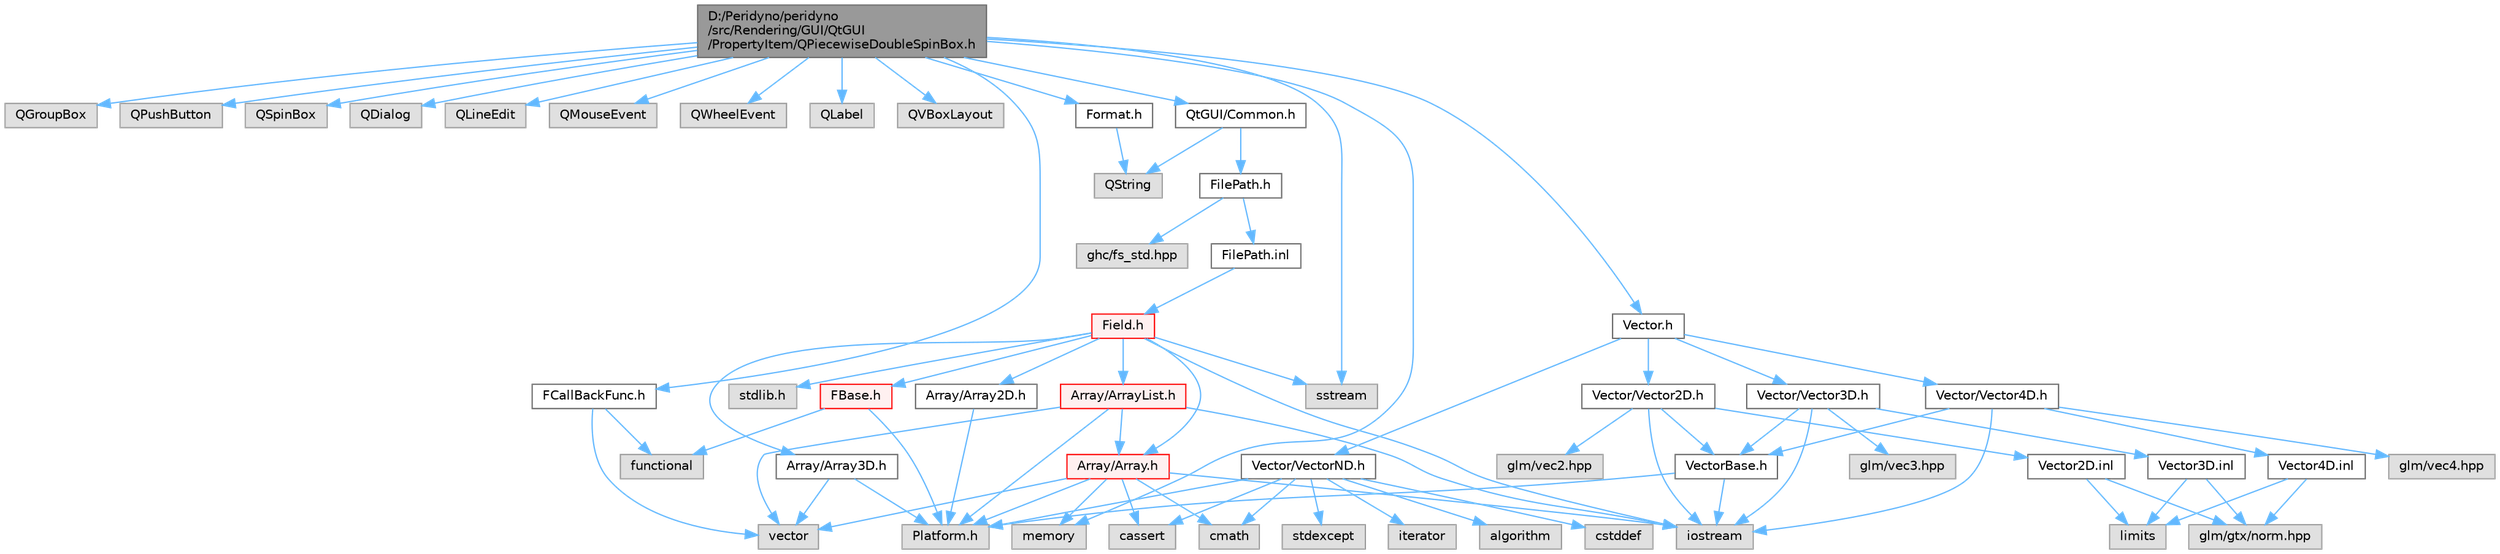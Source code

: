 digraph "D:/Peridyno/peridyno/src/Rendering/GUI/QtGUI/PropertyItem/QPiecewiseDoubleSpinBox.h"
{
 // LATEX_PDF_SIZE
  bgcolor="transparent";
  edge [fontname=Helvetica,fontsize=10,labelfontname=Helvetica,labelfontsize=10];
  node [fontname=Helvetica,fontsize=10,shape=box,height=0.2,width=0.4];
  Node1 [id="Node000001",label="D:/Peridyno/peridyno\l/src/Rendering/GUI/QtGUI\l/PropertyItem/QPiecewiseDoubleSpinBox.h",height=0.2,width=0.4,color="gray40", fillcolor="grey60", style="filled", fontcolor="black",tooltip=" "];
  Node1 -> Node2 [id="edge1_Node000001_Node000002",color="steelblue1",style="solid",tooltip=" "];
  Node2 [id="Node000002",label="QGroupBox",height=0.2,width=0.4,color="grey60", fillcolor="#E0E0E0", style="filled",tooltip=" "];
  Node1 -> Node3 [id="edge2_Node000001_Node000003",color="steelblue1",style="solid",tooltip=" "];
  Node3 [id="Node000003",label="QPushButton",height=0.2,width=0.4,color="grey60", fillcolor="#E0E0E0", style="filled",tooltip=" "];
  Node1 -> Node4 [id="edge3_Node000001_Node000004",color="steelblue1",style="solid",tooltip=" "];
  Node4 [id="Node000004",label="QSpinBox",height=0.2,width=0.4,color="grey60", fillcolor="#E0E0E0", style="filled",tooltip=" "];
  Node1 -> Node5 [id="edge4_Node000001_Node000005",color="steelblue1",style="solid",tooltip=" "];
  Node5 [id="Node000005",label="QDialog",height=0.2,width=0.4,color="grey60", fillcolor="#E0E0E0", style="filled",tooltip=" "];
  Node1 -> Node6 [id="edge5_Node000001_Node000006",color="steelblue1",style="solid",tooltip=" "];
  Node6 [id="Node000006",label="QLineEdit",height=0.2,width=0.4,color="grey60", fillcolor="#E0E0E0", style="filled",tooltip=" "];
  Node1 -> Node7 [id="edge6_Node000001_Node000007",color="steelblue1",style="solid",tooltip=" "];
  Node7 [id="Node000007",label="QMouseEvent",height=0.2,width=0.4,color="grey60", fillcolor="#E0E0E0", style="filled",tooltip=" "];
  Node1 -> Node8 [id="edge7_Node000001_Node000008",color="steelblue1",style="solid",tooltip=" "];
  Node8 [id="Node000008",label="QWheelEvent",height=0.2,width=0.4,color="grey60", fillcolor="#E0E0E0", style="filled",tooltip=" "];
  Node1 -> Node9 [id="edge8_Node000001_Node000009",color="steelblue1",style="solid",tooltip=" "];
  Node9 [id="Node000009",label="QLabel",height=0.2,width=0.4,color="grey60", fillcolor="#E0E0E0", style="filled",tooltip=" "];
  Node1 -> Node10 [id="edge9_Node000001_Node000010",color="steelblue1",style="solid",tooltip=" "];
  Node10 [id="Node000010",label="QVBoxLayout",height=0.2,width=0.4,color="grey60", fillcolor="#E0E0E0", style="filled",tooltip=" "];
  Node1 -> Node11 [id="edge10_Node000001_Node000011",color="steelblue1",style="solid",tooltip=" "];
  Node11 [id="Node000011",label="Format.h",height=0.2,width=0.4,color="grey40", fillcolor="white", style="filled",URL="$_format_8h.html",tooltip=" "];
  Node11 -> Node12 [id="edge11_Node000011_Node000012",color="steelblue1",style="solid",tooltip=" "];
  Node12 [id="Node000012",label="QString",height=0.2,width=0.4,color="grey60", fillcolor="#E0E0E0", style="filled",tooltip=" "];
  Node1 -> Node13 [id="edge12_Node000001_Node000013",color="steelblue1",style="solid",tooltip=" "];
  Node13 [id="Node000013",label="FCallBackFunc.h",height=0.2,width=0.4,color="grey40", fillcolor="white", style="filled",URL="$_f_callback_func_8h.html",tooltip=" "];
  Node13 -> Node14 [id="edge13_Node000013_Node000014",color="steelblue1",style="solid",tooltip=" "];
  Node14 [id="Node000014",label="vector",height=0.2,width=0.4,color="grey60", fillcolor="#E0E0E0", style="filled",tooltip=" "];
  Node13 -> Node15 [id="edge14_Node000013_Node000015",color="steelblue1",style="solid",tooltip=" "];
  Node15 [id="Node000015",label="functional",height=0.2,width=0.4,color="grey60", fillcolor="#E0E0E0", style="filled",tooltip=" "];
  Node1 -> Node16 [id="edge15_Node000001_Node000016",color="steelblue1",style="solid",tooltip=" "];
  Node16 [id="Node000016",label="QtGUI/Common.h",height=0.2,width=0.4,color="grey40", fillcolor="white", style="filled",URL="$_common_8h.html",tooltip=" "];
  Node16 -> Node12 [id="edge16_Node000016_Node000012",color="steelblue1",style="solid",tooltip=" "];
  Node16 -> Node17 [id="edge17_Node000016_Node000017",color="steelblue1",style="solid",tooltip=" "];
  Node17 [id="Node000017",label="FilePath.h",height=0.2,width=0.4,color="grey40", fillcolor="white", style="filled",URL="$_file_path_8h.html",tooltip=" "];
  Node17 -> Node18 [id="edge18_Node000017_Node000018",color="steelblue1",style="solid",tooltip=" "];
  Node18 [id="Node000018",label="ghc/fs_std.hpp",height=0.2,width=0.4,color="grey60", fillcolor="#E0E0E0", style="filled",tooltip=" "];
  Node17 -> Node19 [id="edge19_Node000017_Node000019",color="steelblue1",style="solid",tooltip=" "];
  Node19 [id="Node000019",label="FilePath.inl",height=0.2,width=0.4,color="grey40", fillcolor="white", style="filled",URL="$_file_path_8inl.html",tooltip=" "];
  Node19 -> Node20 [id="edge20_Node000019_Node000020",color="steelblue1",style="solid",tooltip=" "];
  Node20 [id="Node000020",label="Field.h",height=0.2,width=0.4,color="red", fillcolor="#FFF0F0", style="filled",URL="$_field_8h.html",tooltip=" "];
  Node20 -> Node21 [id="edge21_Node000020_Node000021",color="steelblue1",style="solid",tooltip=" "];
  Node21 [id="Node000021",label="iostream",height=0.2,width=0.4,color="grey60", fillcolor="#E0E0E0", style="filled",tooltip=" "];
  Node20 -> Node22 [id="edge22_Node000020_Node000022",color="steelblue1",style="solid",tooltip=" "];
  Node22 [id="Node000022",label="stdlib.h",height=0.2,width=0.4,color="grey60", fillcolor="#E0E0E0", style="filled",tooltip=" "];
  Node20 -> Node23 [id="edge23_Node000020_Node000023",color="steelblue1",style="solid",tooltip=" "];
  Node23 [id="Node000023",label="sstream",height=0.2,width=0.4,color="grey60", fillcolor="#E0E0E0", style="filled",tooltip=" "];
  Node20 -> Node24 [id="edge24_Node000020_Node000024",color="steelblue1",style="solid",tooltip=" "];
  Node24 [id="Node000024",label="FBase.h",height=0.2,width=0.4,color="red", fillcolor="#FFF0F0", style="filled",URL="$_f_base_8h.html",tooltip=" "];
  Node24 -> Node25 [id="edge25_Node000024_Node000025",color="steelblue1",style="solid",tooltip=" "];
  Node25 [id="Node000025",label="Platform.h",height=0.2,width=0.4,color="grey60", fillcolor="#E0E0E0", style="filled",tooltip=" "];
  Node24 -> Node15 [id="edge26_Node000024_Node000015",color="steelblue1",style="solid",tooltip=" "];
  Node20 -> Node30 [id="edge27_Node000020_Node000030",color="steelblue1",style="solid",tooltip=" "];
  Node30 [id="Node000030",label="Array/Array.h",height=0.2,width=0.4,color="red", fillcolor="#FFF0F0", style="filled",URL="$_array_8h.html",tooltip=" "];
  Node30 -> Node25 [id="edge28_Node000030_Node000025",color="steelblue1",style="solid",tooltip=" "];
  Node30 -> Node31 [id="edge29_Node000030_Node000031",color="steelblue1",style="solid",tooltip=" "];
  Node31 [id="Node000031",label="cassert",height=0.2,width=0.4,color="grey60", fillcolor="#E0E0E0", style="filled",tooltip=" "];
  Node30 -> Node14 [id="edge30_Node000030_Node000014",color="steelblue1",style="solid",tooltip=" "];
  Node30 -> Node21 [id="edge31_Node000030_Node000021",color="steelblue1",style="solid",tooltip=" "];
  Node30 -> Node33 [id="edge32_Node000030_Node000033",color="steelblue1",style="solid",tooltip=" "];
  Node33 [id="Node000033",label="memory",height=0.2,width=0.4,color="grey60", fillcolor="#E0E0E0", style="filled",tooltip=" "];
  Node30 -> Node34 [id="edge33_Node000030_Node000034",color="steelblue1",style="solid",tooltip=" "];
  Node34 [id="Node000034",label="cmath",height=0.2,width=0.4,color="grey60", fillcolor="#E0E0E0", style="filled",tooltip=" "];
  Node20 -> Node35 [id="edge34_Node000020_Node000035",color="steelblue1",style="solid",tooltip=" "];
  Node35 [id="Node000035",label="Array/Array2D.h",height=0.2,width=0.4,color="grey40", fillcolor="white", style="filled",URL="$_array2_d_8h.html",tooltip=" "];
  Node35 -> Node25 [id="edge35_Node000035_Node000025",color="steelblue1",style="solid",tooltip=" "];
  Node20 -> Node36 [id="edge36_Node000020_Node000036",color="steelblue1",style="solid",tooltip=" "];
  Node36 [id="Node000036",label="Array/Array3D.h",height=0.2,width=0.4,color="grey40", fillcolor="white", style="filled",URL="$_array3_d_8h.html",tooltip=" "];
  Node36 -> Node25 [id="edge37_Node000036_Node000025",color="steelblue1",style="solid",tooltip=" "];
  Node36 -> Node14 [id="edge38_Node000036_Node000014",color="steelblue1",style="solid",tooltip=" "];
  Node20 -> Node37 [id="edge39_Node000020_Node000037",color="steelblue1",style="solid",tooltip=" "];
  Node37 [id="Node000037",label="Array/ArrayList.h",height=0.2,width=0.4,color="red", fillcolor="#FFF0F0", style="filled",URL="$_array_list_8h.html",tooltip=" "];
  Node37 -> Node14 [id="edge40_Node000037_Node000014",color="steelblue1",style="solid",tooltip=" "];
  Node37 -> Node21 [id="edge41_Node000037_Node000021",color="steelblue1",style="solid",tooltip=" "];
  Node37 -> Node25 [id="edge42_Node000037_Node000025",color="steelblue1",style="solid",tooltip=" "];
  Node37 -> Node30 [id="edge43_Node000037_Node000030",color="steelblue1",style="solid",tooltip=" "];
  Node1 -> Node42 [id="edge44_Node000001_Node000042",color="steelblue1",style="solid",tooltip=" "];
  Node42 [id="Node000042",label="Vector.h",height=0.2,width=0.4,color="grey40", fillcolor="white", style="filled",URL="$_vector_8h.html",tooltip=" "];
  Node42 -> Node43 [id="edge45_Node000042_Node000043",color="steelblue1",style="solid",tooltip=" "];
  Node43 [id="Node000043",label="Vector/Vector2D.h",height=0.2,width=0.4,color="grey40", fillcolor="white", style="filled",URL="$_vector2_d_8h.html",tooltip=" "];
  Node43 -> Node44 [id="edge46_Node000043_Node000044",color="steelblue1",style="solid",tooltip=" "];
  Node44 [id="Node000044",label="glm/vec2.hpp",height=0.2,width=0.4,color="grey60", fillcolor="#E0E0E0", style="filled",tooltip=" "];
  Node43 -> Node21 [id="edge47_Node000043_Node000021",color="steelblue1",style="solid",tooltip=" "];
  Node43 -> Node45 [id="edge48_Node000043_Node000045",color="steelblue1",style="solid",tooltip=" "];
  Node45 [id="Node000045",label="VectorBase.h",height=0.2,width=0.4,color="grey40", fillcolor="white", style="filled",URL="$_vector_base_8h.html",tooltip=" "];
  Node45 -> Node21 [id="edge49_Node000045_Node000021",color="steelblue1",style="solid",tooltip=" "];
  Node45 -> Node25 [id="edge50_Node000045_Node000025",color="steelblue1",style="solid",tooltip=" "];
  Node43 -> Node46 [id="edge51_Node000043_Node000046",color="steelblue1",style="solid",tooltip=" "];
  Node46 [id="Node000046",label="Vector2D.inl",height=0.2,width=0.4,color="grey40", fillcolor="white", style="filled",URL="$_vector2_d_8inl.html",tooltip=" "];
  Node46 -> Node47 [id="edge52_Node000046_Node000047",color="steelblue1",style="solid",tooltip=" "];
  Node47 [id="Node000047",label="limits",height=0.2,width=0.4,color="grey60", fillcolor="#E0E0E0", style="filled",tooltip=" "];
  Node46 -> Node48 [id="edge53_Node000046_Node000048",color="steelblue1",style="solid",tooltip=" "];
  Node48 [id="Node000048",label="glm/gtx/norm.hpp",height=0.2,width=0.4,color="grey60", fillcolor="#E0E0E0", style="filled",tooltip=" "];
  Node42 -> Node49 [id="edge54_Node000042_Node000049",color="steelblue1",style="solid",tooltip=" "];
  Node49 [id="Node000049",label="Vector/Vector3D.h",height=0.2,width=0.4,color="grey40", fillcolor="white", style="filled",URL="$_vector3_d_8h.html",tooltip=" "];
  Node49 -> Node50 [id="edge55_Node000049_Node000050",color="steelblue1",style="solid",tooltip=" "];
  Node50 [id="Node000050",label="glm/vec3.hpp",height=0.2,width=0.4,color="grey60", fillcolor="#E0E0E0", style="filled",tooltip=" "];
  Node49 -> Node21 [id="edge56_Node000049_Node000021",color="steelblue1",style="solid",tooltip=" "];
  Node49 -> Node45 [id="edge57_Node000049_Node000045",color="steelblue1",style="solid",tooltip=" "];
  Node49 -> Node51 [id="edge58_Node000049_Node000051",color="steelblue1",style="solid",tooltip=" "];
  Node51 [id="Node000051",label="Vector3D.inl",height=0.2,width=0.4,color="grey40", fillcolor="white", style="filled",URL="$_vector3_d_8inl.html",tooltip=" "];
  Node51 -> Node47 [id="edge59_Node000051_Node000047",color="steelblue1",style="solid",tooltip=" "];
  Node51 -> Node48 [id="edge60_Node000051_Node000048",color="steelblue1",style="solid",tooltip=" "];
  Node42 -> Node52 [id="edge61_Node000042_Node000052",color="steelblue1",style="solid",tooltip=" "];
  Node52 [id="Node000052",label="Vector/Vector4D.h",height=0.2,width=0.4,color="grey40", fillcolor="white", style="filled",URL="$_vector4_d_8h.html",tooltip=" "];
  Node52 -> Node53 [id="edge62_Node000052_Node000053",color="steelblue1",style="solid",tooltip=" "];
  Node53 [id="Node000053",label="glm/vec4.hpp",height=0.2,width=0.4,color="grey60", fillcolor="#E0E0E0", style="filled",tooltip=" "];
  Node52 -> Node21 [id="edge63_Node000052_Node000021",color="steelblue1",style="solid",tooltip=" "];
  Node52 -> Node45 [id="edge64_Node000052_Node000045",color="steelblue1",style="solid",tooltip=" "];
  Node52 -> Node54 [id="edge65_Node000052_Node000054",color="steelblue1",style="solid",tooltip=" "];
  Node54 [id="Node000054",label="Vector4D.inl",height=0.2,width=0.4,color="grey40", fillcolor="white", style="filled",URL="$_vector4_d_8inl.html",tooltip=" "];
  Node54 -> Node47 [id="edge66_Node000054_Node000047",color="steelblue1",style="solid",tooltip=" "];
  Node54 -> Node48 [id="edge67_Node000054_Node000048",color="steelblue1",style="solid",tooltip=" "];
  Node42 -> Node55 [id="edge68_Node000042_Node000055",color="steelblue1",style="solid",tooltip=" "];
  Node55 [id="Node000055",label="Vector/VectorND.h",height=0.2,width=0.4,color="grey40", fillcolor="white", style="filled",URL="$_vector_n_d_8h.html",tooltip=" "];
  Node55 -> Node56 [id="edge69_Node000055_Node000056",color="steelblue1",style="solid",tooltip=" "];
  Node56 [id="Node000056",label="cstddef",height=0.2,width=0.4,color="grey60", fillcolor="#E0E0E0", style="filled",tooltip=" "];
  Node55 -> Node57 [id="edge70_Node000055_Node000057",color="steelblue1",style="solid",tooltip=" "];
  Node57 [id="Node000057",label="stdexcept",height=0.2,width=0.4,color="grey60", fillcolor="#E0E0E0", style="filled",tooltip=" "];
  Node55 -> Node58 [id="edge71_Node000055_Node000058",color="steelblue1",style="solid",tooltip=" "];
  Node58 [id="Node000058",label="iterator",height=0.2,width=0.4,color="grey60", fillcolor="#E0E0E0", style="filled",tooltip=" "];
  Node55 -> Node59 [id="edge72_Node000055_Node000059",color="steelblue1",style="solid",tooltip=" "];
  Node59 [id="Node000059",label="algorithm",height=0.2,width=0.4,color="grey60", fillcolor="#E0E0E0", style="filled",tooltip=" "];
  Node55 -> Node34 [id="edge73_Node000055_Node000034",color="steelblue1",style="solid",tooltip=" "];
  Node55 -> Node31 [id="edge74_Node000055_Node000031",color="steelblue1",style="solid",tooltip=" "];
  Node55 -> Node25 [id="edge75_Node000055_Node000025",color="steelblue1",style="solid",tooltip=" "];
  Node1 -> Node33 [id="edge76_Node000001_Node000033",color="steelblue1",style="solid",tooltip=" "];
  Node1 -> Node23 [id="edge77_Node000001_Node000023",color="steelblue1",style="solid",tooltip=" "];
}

